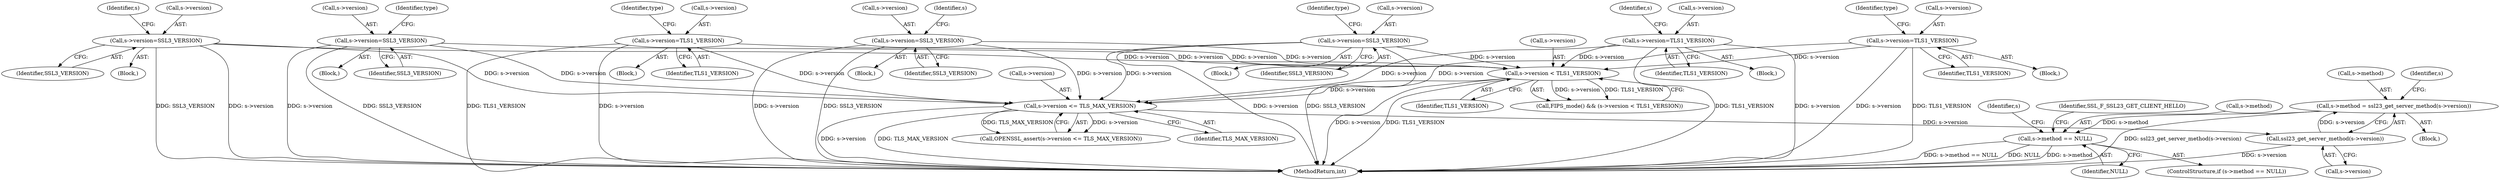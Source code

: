 digraph "1_openssl_b82924741b4bd590da890619be671f4635e46c2b@del" {
"1000940" [label="(Call,s->method = ssl23_get_server_method(s->version))"];
"1000944" [label="(Call,ssl23_get_server_method(s->version))"];
"1000602" [label="(Call,s->version <= TLS_MAX_VERSION)"];
"1000523" [label="(Call,s->version=TLS1_VERSION)"];
"1000488" [label="(Call,s->version=SSL3_VERSION)"];
"1000471" [label="(Call,s->version=TLS1_VERSION)"];
"1000352" [label="(Call,s->version=SSL3_VERSION)"];
"1000591" [label="(Call,s->version < TLS1_VERSION)"];
"1000321" [label="(Call,s->version=SSL3_VERSION)"];
"1000506" [label="(Call,s->version=SSL3_VERSION)"];
"1000302" [label="(Call,s->version=TLS1_VERSION)"];
"1000949" [label="(Call,s->method == NULL)"];
"1000602" [label="(Call,s->version <= TLS_MAX_VERSION)"];
"1000603" [label="(Call,s->version)"];
"1000351" [label="(Block,)"];
"1000489" [label="(Call,s->version)"];
"1000505" [label="(Block,)"];
"1000953" [label="(Identifier,NULL)"];
"1000606" [label="(Identifier,TLS_MAX_VERSION)"];
"1000302" [label="(Call,s->version=TLS1_VERSION)"];
"1000322" [label="(Call,s->version)"];
"1000949" [label="(Call,s->method == NULL)"];
"1000470" [label="(Block,)"];
"1000356" [label="(Identifier,SSL3_VERSION)"];
"1000940" [label="(Call,s->method = ssl23_get_server_method(s->version))"];
"1000475" [label="(Identifier,TLS1_VERSION)"];
"1000962" [label="(Identifier,s)"];
"1000523" [label="(Call,s->version=TLS1_VERSION)"];
"1000321" [label="(Call,s->version=SSL3_VERSION)"];
"1000512" [label="(Identifier,type)"];
"1000477" [label="(Identifier,type)"];
"1000592" [label="(Call,s->version)"];
"1000941" [label="(Call,s->method)"];
"1000320" [label="(Block,)"];
"1000359" [label="(Identifier,s)"];
"1000529" [label="(Identifier,type)"];
"1000591" [label="(Call,s->version < TLS1_VERSION)"];
"1000492" [label="(Identifier,SSL3_VERSION)"];
"1000309" [label="(Identifier,s)"];
"1000507" [label="(Call,s->version)"];
"1000595" [label="(Identifier,TLS1_VERSION)"];
"1000527" [label="(Identifier,TLS1_VERSION)"];
"1000951" [label="(Identifier,s)"];
"1001102" [label="(MethodReturn,int)"];
"1000306" [label="(Identifier,TLS1_VERSION)"];
"1000488" [label="(Call,s->version=SSL3_VERSION)"];
"1000328" [label="(Identifier,s)"];
"1000352" [label="(Call,s->version=SSL3_VERSION)"];
"1000325" [label="(Identifier,SSL3_VERSION)"];
"1000471" [label="(Call,s->version=TLS1_VERSION)"];
"1000945" [label="(Call,s->version)"];
"1000944" [label="(Call,ssl23_get_server_method(s->version))"];
"1000487" [label="(Block,)"];
"1000522" [label="(Block,)"];
"1000472" [label="(Call,s->version)"];
"1000948" [label="(ControlStructure,if (s->method == NULL))"];
"1000524" [label="(Call,s->version)"];
"1000589" [label="(Call,FIPS_mode() && (s->version < TLS1_VERSION))"];
"1000510" [label="(Identifier,SSL3_VERSION)"];
"1000353" [label="(Call,s->version)"];
"1000303" [label="(Call,s->version)"];
"1000494" [label="(Identifier,type)"];
"1000301" [label="(Block,)"];
"1000956" [label="(Identifier,SSL_F_SSL23_GET_CLIENT_HELLO)"];
"1000939" [label="(Block,)"];
"1000506" [label="(Call,s->version=SSL3_VERSION)"];
"1000601" [label="(Call,OPENSSL_assert(s->version <= TLS_MAX_VERSION))"];
"1000950" [label="(Call,s->method)"];
"1000940" -> "1000939"  [label="AST: "];
"1000940" -> "1000944"  [label="CFG: "];
"1000941" -> "1000940"  [label="AST: "];
"1000944" -> "1000940"  [label="AST: "];
"1000951" -> "1000940"  [label="CFG: "];
"1000940" -> "1001102"  [label="DDG: ssl23_get_server_method(s->version)"];
"1000944" -> "1000940"  [label="DDG: s->version"];
"1000940" -> "1000949"  [label="DDG: s->method"];
"1000944" -> "1000945"  [label="CFG: "];
"1000945" -> "1000944"  [label="AST: "];
"1000944" -> "1001102"  [label="DDG: s->version"];
"1000602" -> "1000944"  [label="DDG: s->version"];
"1000602" -> "1000601"  [label="AST: "];
"1000602" -> "1000606"  [label="CFG: "];
"1000603" -> "1000602"  [label="AST: "];
"1000606" -> "1000602"  [label="AST: "];
"1000601" -> "1000602"  [label="CFG: "];
"1000602" -> "1001102"  [label="DDG: s->version"];
"1000602" -> "1001102"  [label="DDG: TLS_MAX_VERSION"];
"1000602" -> "1000601"  [label="DDG: s->version"];
"1000602" -> "1000601"  [label="DDG: TLS_MAX_VERSION"];
"1000523" -> "1000602"  [label="DDG: s->version"];
"1000488" -> "1000602"  [label="DDG: s->version"];
"1000471" -> "1000602"  [label="DDG: s->version"];
"1000352" -> "1000602"  [label="DDG: s->version"];
"1000591" -> "1000602"  [label="DDG: s->version"];
"1000321" -> "1000602"  [label="DDG: s->version"];
"1000506" -> "1000602"  [label="DDG: s->version"];
"1000302" -> "1000602"  [label="DDG: s->version"];
"1000523" -> "1000522"  [label="AST: "];
"1000523" -> "1000527"  [label="CFG: "];
"1000524" -> "1000523"  [label="AST: "];
"1000527" -> "1000523"  [label="AST: "];
"1000529" -> "1000523"  [label="CFG: "];
"1000523" -> "1001102"  [label="DDG: s->version"];
"1000523" -> "1001102"  [label="DDG: TLS1_VERSION"];
"1000523" -> "1000591"  [label="DDG: s->version"];
"1000488" -> "1000487"  [label="AST: "];
"1000488" -> "1000492"  [label="CFG: "];
"1000489" -> "1000488"  [label="AST: "];
"1000492" -> "1000488"  [label="AST: "];
"1000494" -> "1000488"  [label="CFG: "];
"1000488" -> "1001102"  [label="DDG: s->version"];
"1000488" -> "1001102"  [label="DDG: SSL3_VERSION"];
"1000488" -> "1000591"  [label="DDG: s->version"];
"1000471" -> "1000470"  [label="AST: "];
"1000471" -> "1000475"  [label="CFG: "];
"1000472" -> "1000471"  [label="AST: "];
"1000475" -> "1000471"  [label="AST: "];
"1000477" -> "1000471"  [label="CFG: "];
"1000471" -> "1001102"  [label="DDG: s->version"];
"1000471" -> "1001102"  [label="DDG: TLS1_VERSION"];
"1000471" -> "1000591"  [label="DDG: s->version"];
"1000352" -> "1000351"  [label="AST: "];
"1000352" -> "1000356"  [label="CFG: "];
"1000353" -> "1000352"  [label="AST: "];
"1000356" -> "1000352"  [label="AST: "];
"1000359" -> "1000352"  [label="CFG: "];
"1000352" -> "1001102"  [label="DDG: SSL3_VERSION"];
"1000352" -> "1001102"  [label="DDG: s->version"];
"1000352" -> "1000591"  [label="DDG: s->version"];
"1000591" -> "1000589"  [label="AST: "];
"1000591" -> "1000595"  [label="CFG: "];
"1000592" -> "1000591"  [label="AST: "];
"1000595" -> "1000591"  [label="AST: "];
"1000589" -> "1000591"  [label="CFG: "];
"1000591" -> "1001102"  [label="DDG: TLS1_VERSION"];
"1000591" -> "1001102"  [label="DDG: s->version"];
"1000591" -> "1000589"  [label="DDG: s->version"];
"1000591" -> "1000589"  [label="DDG: TLS1_VERSION"];
"1000321" -> "1000591"  [label="DDG: s->version"];
"1000506" -> "1000591"  [label="DDG: s->version"];
"1000302" -> "1000591"  [label="DDG: s->version"];
"1000321" -> "1000320"  [label="AST: "];
"1000321" -> "1000325"  [label="CFG: "];
"1000322" -> "1000321"  [label="AST: "];
"1000325" -> "1000321"  [label="AST: "];
"1000328" -> "1000321"  [label="CFG: "];
"1000321" -> "1001102"  [label="DDG: s->version"];
"1000321" -> "1001102"  [label="DDG: SSL3_VERSION"];
"1000506" -> "1000505"  [label="AST: "];
"1000506" -> "1000510"  [label="CFG: "];
"1000507" -> "1000506"  [label="AST: "];
"1000510" -> "1000506"  [label="AST: "];
"1000512" -> "1000506"  [label="CFG: "];
"1000506" -> "1001102"  [label="DDG: s->version"];
"1000506" -> "1001102"  [label="DDG: SSL3_VERSION"];
"1000302" -> "1000301"  [label="AST: "];
"1000302" -> "1000306"  [label="CFG: "];
"1000303" -> "1000302"  [label="AST: "];
"1000306" -> "1000302"  [label="AST: "];
"1000309" -> "1000302"  [label="CFG: "];
"1000302" -> "1001102"  [label="DDG: s->version"];
"1000302" -> "1001102"  [label="DDG: TLS1_VERSION"];
"1000949" -> "1000948"  [label="AST: "];
"1000949" -> "1000953"  [label="CFG: "];
"1000950" -> "1000949"  [label="AST: "];
"1000953" -> "1000949"  [label="AST: "];
"1000956" -> "1000949"  [label="CFG: "];
"1000962" -> "1000949"  [label="CFG: "];
"1000949" -> "1001102"  [label="DDG: NULL"];
"1000949" -> "1001102"  [label="DDG: s->method"];
"1000949" -> "1001102"  [label="DDG: s->method == NULL"];
}
